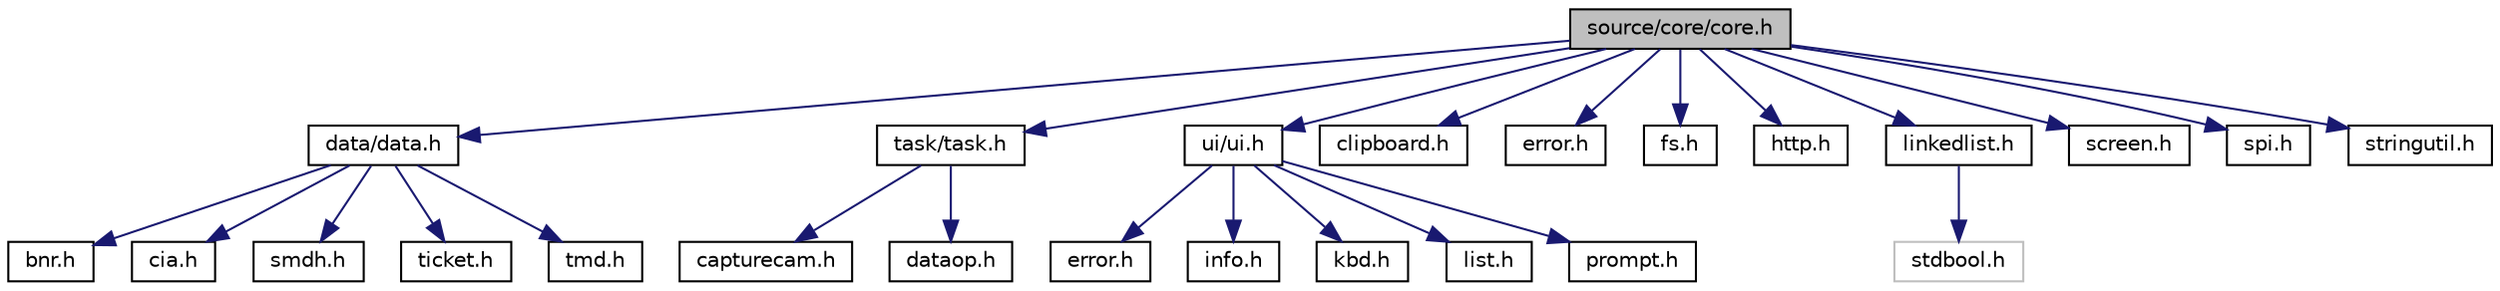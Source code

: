 digraph "source/core/core.h"
{
  edge [fontname="Helvetica",fontsize="10",labelfontname="Helvetica",labelfontsize="10"];
  node [fontname="Helvetica",fontsize="10",shape=record];
  Node1 [label="source/core/core.h",height=0.2,width=0.4,color="black", fillcolor="grey75", style="filled" fontcolor="black"];
  Node1 -> Node2 [color="midnightblue",fontsize="10",style="solid",fontname="Helvetica"];
  Node2 [label="data/data.h",height=0.2,width=0.4,color="black", fillcolor="white", style="filled",URL="$data_8h.html"];
  Node2 -> Node3 [color="midnightblue",fontsize="10",style="solid",fontname="Helvetica"];
  Node3 [label="bnr.h",height=0.2,width=0.4,color="black", fillcolor="white", style="filled",URL="$bnr_8h.html"];
  Node2 -> Node4 [color="midnightblue",fontsize="10",style="solid",fontname="Helvetica"];
  Node4 [label="cia.h",height=0.2,width=0.4,color="black", fillcolor="white", style="filled",URL="$cia_8h.html"];
  Node2 -> Node5 [color="midnightblue",fontsize="10",style="solid",fontname="Helvetica"];
  Node5 [label="smdh.h",height=0.2,width=0.4,color="black", fillcolor="white", style="filled",URL="$smdh_8h.html"];
  Node2 -> Node6 [color="midnightblue",fontsize="10",style="solid",fontname="Helvetica"];
  Node6 [label="ticket.h",height=0.2,width=0.4,color="black", fillcolor="white", style="filled",URL="$ticket_8h.html"];
  Node2 -> Node7 [color="midnightblue",fontsize="10",style="solid",fontname="Helvetica"];
  Node7 [label="tmd.h",height=0.2,width=0.4,color="black", fillcolor="white", style="filled",URL="$tmd_8h.html"];
  Node1 -> Node8 [color="midnightblue",fontsize="10",style="solid",fontname="Helvetica"];
  Node8 [label="task/task.h",height=0.2,width=0.4,color="black", fillcolor="white", style="filled",URL="$task_8h.html"];
  Node8 -> Node9 [color="midnightblue",fontsize="10",style="solid",fontname="Helvetica"];
  Node9 [label="capturecam.h",height=0.2,width=0.4,color="black", fillcolor="white", style="filled",URL="$capturecam_8h.html"];
  Node8 -> Node10 [color="midnightblue",fontsize="10",style="solid",fontname="Helvetica"];
  Node10 [label="dataop.h",height=0.2,width=0.4,color="black", fillcolor="white", style="filled",URL="$dataop_8h.html"];
  Node1 -> Node11 [color="midnightblue",fontsize="10",style="solid",fontname="Helvetica"];
  Node11 [label="ui/ui.h",height=0.2,width=0.4,color="black", fillcolor="white", style="filled",URL="$ui_8h.html"];
  Node11 -> Node12 [color="midnightblue",fontsize="10",style="solid",fontname="Helvetica"];
  Node12 [label="error.h",height=0.2,width=0.4,color="black", fillcolor="white", style="filled",URL="$ui_2error_8h.html"];
  Node11 -> Node13 [color="midnightblue",fontsize="10",style="solid",fontname="Helvetica"];
  Node13 [label="info.h",height=0.2,width=0.4,color="black", fillcolor="white", style="filled",URL="$info_8h.html"];
  Node11 -> Node14 [color="midnightblue",fontsize="10",style="solid",fontname="Helvetica"];
  Node14 [label="kbd.h",height=0.2,width=0.4,color="black", fillcolor="white", style="filled",URL="$kbd_8h.html"];
  Node11 -> Node15 [color="midnightblue",fontsize="10",style="solid",fontname="Helvetica"];
  Node15 [label="list.h",height=0.2,width=0.4,color="black", fillcolor="white", style="filled",URL="$list_8h.html"];
  Node11 -> Node16 [color="midnightblue",fontsize="10",style="solid",fontname="Helvetica"];
  Node16 [label="prompt.h",height=0.2,width=0.4,color="black", fillcolor="white", style="filled",URL="$prompt_8h.html"];
  Node1 -> Node17 [color="midnightblue",fontsize="10",style="solid",fontname="Helvetica"];
  Node17 [label="clipboard.h",height=0.2,width=0.4,color="black", fillcolor="white", style="filled",URL="$clipboard_8h.html"];
  Node1 -> Node18 [color="midnightblue",fontsize="10",style="solid",fontname="Helvetica"];
  Node18 [label="error.h",height=0.2,width=0.4,color="black", fillcolor="white", style="filled",URL="$error_8h.html"];
  Node1 -> Node19 [color="midnightblue",fontsize="10",style="solid",fontname="Helvetica"];
  Node19 [label="fs.h",height=0.2,width=0.4,color="black", fillcolor="white", style="filled",URL="$fs_8h.html"];
  Node1 -> Node20 [color="midnightblue",fontsize="10",style="solid",fontname="Helvetica"];
  Node20 [label="http.h",height=0.2,width=0.4,color="black", fillcolor="white", style="filled",URL="$http_8h.html"];
  Node1 -> Node21 [color="midnightblue",fontsize="10",style="solid",fontname="Helvetica"];
  Node21 [label="linkedlist.h",height=0.2,width=0.4,color="black", fillcolor="white", style="filled",URL="$linkedlist_8h.html"];
  Node21 -> Node22 [color="midnightblue",fontsize="10",style="solid",fontname="Helvetica"];
  Node22 [label="stdbool.h",height=0.2,width=0.4,color="grey75", fillcolor="white", style="filled"];
  Node1 -> Node23 [color="midnightblue",fontsize="10",style="solid",fontname="Helvetica"];
  Node23 [label="screen.h",height=0.2,width=0.4,color="black", fillcolor="white", style="filled",URL="$screen_8h.html"];
  Node1 -> Node24 [color="midnightblue",fontsize="10",style="solid",fontname="Helvetica"];
  Node24 [label="spi.h",height=0.2,width=0.4,color="black", fillcolor="white", style="filled",URL="$spi_8h.html"];
  Node1 -> Node25 [color="midnightblue",fontsize="10",style="solid",fontname="Helvetica"];
  Node25 [label="stringutil.h",height=0.2,width=0.4,color="black", fillcolor="white", style="filled",URL="$stringutil_8h.html"];
}
